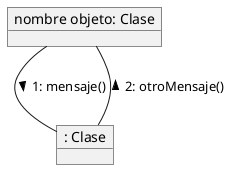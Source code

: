 @startuml "diagramaColaboracion"

object "nombre objeto: Clase" as objeto1
object ": Clase" as objeto2

objeto1 -d- objeto2 : 1: mensaje() >
objeto2 -u- objeto1 : 2: otroMensaje() >

@enduml

